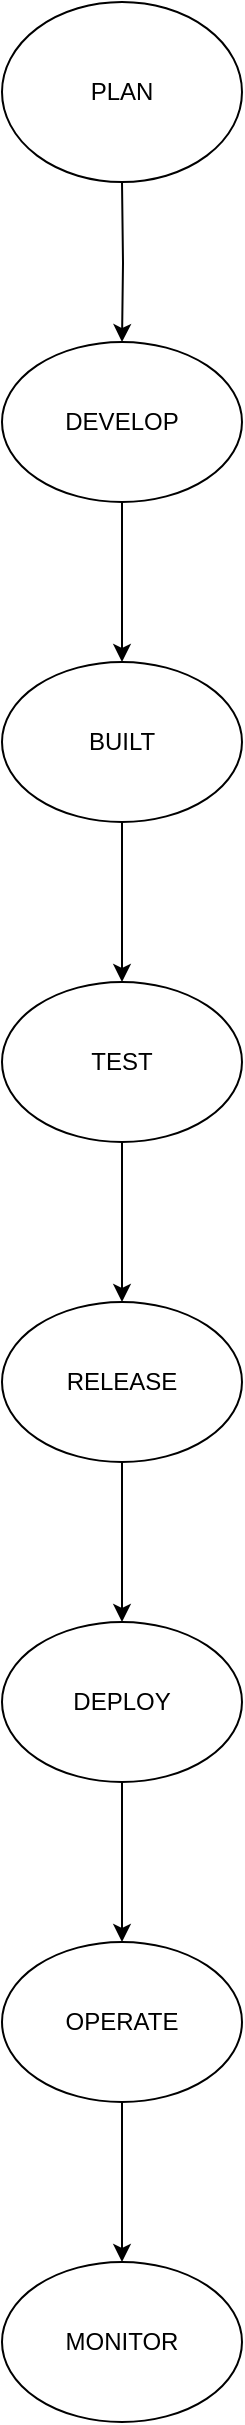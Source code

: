 <mxfile version="28.2.3">
  <diagram name="Page-1" id="GzHOlXYhTdbZ7JZc0nFS">
    <mxGraphModel dx="1042" dy="510" grid="1" gridSize="10" guides="1" tooltips="1" connect="1" arrows="1" fold="1" page="1" pageScale="1" pageWidth="850" pageHeight="1100" math="0" shadow="0">
      <root>
        <mxCell id="0" />
        <mxCell id="1" parent="0" />
        <mxCell id="FQLYOBBRlGdK2Ho9bDlK-7" value="" style="edgeStyle=orthogonalEdgeStyle;rounded=0;orthogonalLoop=1;jettySize=auto;html=1;" edge="1" parent="1" target="FQLYOBBRlGdK2Ho9bDlK-6">
          <mxGeometry relative="1" as="geometry">
            <mxPoint x="420" y="390" as="sourcePoint" />
          </mxGeometry>
        </mxCell>
        <mxCell id="FQLYOBBRlGdK2Ho9bDlK-9" value="" style="edgeStyle=orthogonalEdgeStyle;rounded=0;orthogonalLoop=1;jettySize=auto;html=1;" edge="1" parent="1" source="FQLYOBBRlGdK2Ho9bDlK-6" target="FQLYOBBRlGdK2Ho9bDlK-8">
          <mxGeometry relative="1" as="geometry" />
        </mxCell>
        <mxCell id="FQLYOBBRlGdK2Ho9bDlK-6" value="DEVELOP" style="ellipse;whiteSpace=wrap;html=1;" vertex="1" parent="1">
          <mxGeometry x="360" y="470" width="120" height="80" as="geometry" />
        </mxCell>
        <mxCell id="FQLYOBBRlGdK2Ho9bDlK-11" value="" style="edgeStyle=orthogonalEdgeStyle;rounded=0;orthogonalLoop=1;jettySize=auto;html=1;" edge="1" parent="1" source="FQLYOBBRlGdK2Ho9bDlK-8" target="FQLYOBBRlGdK2Ho9bDlK-10">
          <mxGeometry relative="1" as="geometry" />
        </mxCell>
        <mxCell id="FQLYOBBRlGdK2Ho9bDlK-8" value="BUILT" style="ellipse;whiteSpace=wrap;html=1;" vertex="1" parent="1">
          <mxGeometry x="360" y="630" width="120" height="80" as="geometry" />
        </mxCell>
        <mxCell id="FQLYOBBRlGdK2Ho9bDlK-13" value="" style="edgeStyle=orthogonalEdgeStyle;rounded=0;orthogonalLoop=1;jettySize=auto;html=1;" edge="1" parent="1" source="FQLYOBBRlGdK2Ho9bDlK-10" target="FQLYOBBRlGdK2Ho9bDlK-12">
          <mxGeometry relative="1" as="geometry" />
        </mxCell>
        <mxCell id="FQLYOBBRlGdK2Ho9bDlK-10" value="TEST" style="ellipse;whiteSpace=wrap;html=1;" vertex="1" parent="1">
          <mxGeometry x="360" y="790" width="120" height="80" as="geometry" />
        </mxCell>
        <mxCell id="FQLYOBBRlGdK2Ho9bDlK-15" value="" style="edgeStyle=orthogonalEdgeStyle;rounded=0;orthogonalLoop=1;jettySize=auto;html=1;" edge="1" parent="1" source="FQLYOBBRlGdK2Ho9bDlK-12" target="FQLYOBBRlGdK2Ho9bDlK-14">
          <mxGeometry relative="1" as="geometry" />
        </mxCell>
        <mxCell id="FQLYOBBRlGdK2Ho9bDlK-12" value="RELEASE" style="ellipse;whiteSpace=wrap;html=1;" vertex="1" parent="1">
          <mxGeometry x="360" y="950" width="120" height="80" as="geometry" />
        </mxCell>
        <mxCell id="FQLYOBBRlGdK2Ho9bDlK-17" value="" style="edgeStyle=orthogonalEdgeStyle;rounded=0;orthogonalLoop=1;jettySize=auto;html=1;" edge="1" parent="1" source="FQLYOBBRlGdK2Ho9bDlK-14" target="FQLYOBBRlGdK2Ho9bDlK-16">
          <mxGeometry relative="1" as="geometry" />
        </mxCell>
        <mxCell id="FQLYOBBRlGdK2Ho9bDlK-14" value="DEPLOY" style="ellipse;whiteSpace=wrap;html=1;" vertex="1" parent="1">
          <mxGeometry x="360" y="1110" width="120" height="80" as="geometry" />
        </mxCell>
        <mxCell id="FQLYOBBRlGdK2Ho9bDlK-19" value="" style="edgeStyle=orthogonalEdgeStyle;rounded=0;orthogonalLoop=1;jettySize=auto;html=1;" edge="1" parent="1" source="FQLYOBBRlGdK2Ho9bDlK-16" target="FQLYOBBRlGdK2Ho9bDlK-18">
          <mxGeometry relative="1" as="geometry" />
        </mxCell>
        <mxCell id="FQLYOBBRlGdK2Ho9bDlK-16" value="OPERATE" style="ellipse;whiteSpace=wrap;html=1;" vertex="1" parent="1">
          <mxGeometry x="360" y="1270" width="120" height="80" as="geometry" />
        </mxCell>
        <mxCell id="FQLYOBBRlGdK2Ho9bDlK-18" value="MONITOR" style="ellipse;whiteSpace=wrap;html=1;" vertex="1" parent="1">
          <mxGeometry x="360" y="1430" width="120" height="80" as="geometry" />
        </mxCell>
        <mxCell id="FQLYOBBRlGdK2Ho9bDlK-20" value="PLAN" style="ellipse;whiteSpace=wrap;html=1;" vertex="1" parent="1">
          <mxGeometry x="360" y="300" width="120" height="90" as="geometry" />
        </mxCell>
      </root>
    </mxGraphModel>
  </diagram>
</mxfile>
